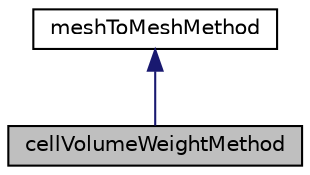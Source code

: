 digraph "cellVolumeWeightMethod"
{
  bgcolor="transparent";
  edge [fontname="Helvetica",fontsize="10",labelfontname="Helvetica",labelfontsize="10"];
  node [fontname="Helvetica",fontsize="10",shape=record];
  Node1 [label="cellVolumeWeightMethod",height=0.2,width=0.4,color="black", fillcolor="grey75", style="filled", fontcolor="black"];
  Node2 -> Node1 [dir="back",color="midnightblue",fontsize="10",style="solid",fontname="Helvetica"];
  Node2 [label="meshToMeshMethod",height=0.2,width=0.4,color="black",URL="$a01467.html",tooltip="Base class for mesh-to-mesh calculation methods. "];
}
